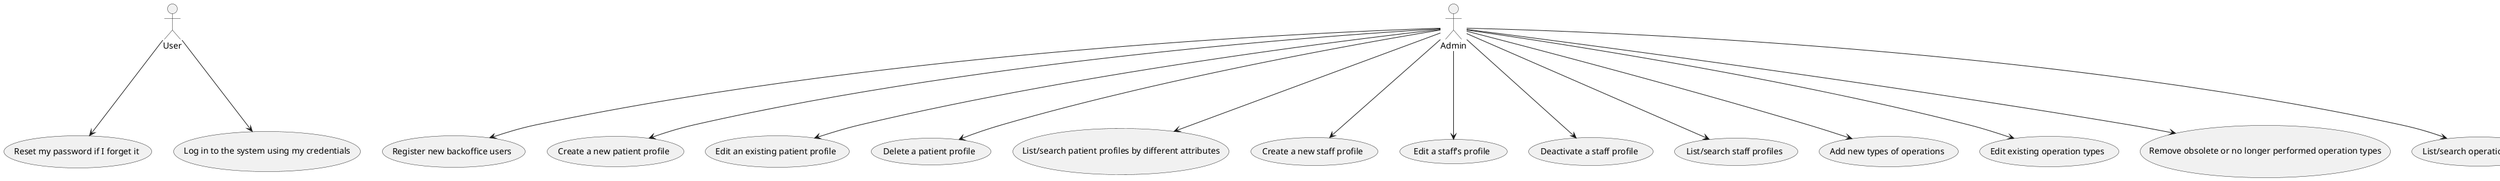 @startuml
'https://plantuml.com/use-case-diagram

:User: as User
:Admin: as Admin
:Patient: as Patient
:Doctor: as Doctor


Admin ---> (Register new backoffice users)
User ---> (Reset my password if I forget it)
User ---> (Log in to the system using my credentials)

Patient ---> (Register for the healthcare application,\n so that I can create a user profile\n and book appointments online)
Patient ---> (Update my user profile)
Patient ---> (Delete my account and all associated data)
Patient ---> (Log in to the healthcare system using\n my external IAM credentials)

Admin ---> (Create a new patient profile)
Admin ---> (Edit an existing patient profile)
Admin ---> (Delete a patient profile)
Admin ---> (List/search patient profiles by different attributes)

Admin ---> (Create a new staff profile)
Admin ---> (Edit a staff’s profile)
Admin ---> (Deactivate a staff profile)
Admin ---> (List/search staff profiles)

Doctor ---> (Request an operation)
Doctor ---> (Update an operation requisition)
Doctor ---> (Remove an operation requisition)
Doctor ---> (List/search operation requisitions)

Admin ---> (Add new types of operations)
Admin ---> (Edit existing operation types)
Admin ---> (Remove obsolete or no longer performed operation types)
Admin ---> (List/search operation types)




@enduml